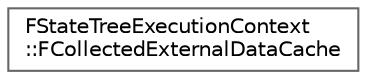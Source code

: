 digraph "Graphical Class Hierarchy"
{
 // INTERACTIVE_SVG=YES
 // LATEX_PDF_SIZE
  bgcolor="transparent";
  edge [fontname=Helvetica,fontsize=10,labelfontname=Helvetica,labelfontsize=10];
  node [fontname=Helvetica,fontsize=10,shape=box,height=0.2,width=0.4];
  rankdir="LR";
  Node0 [id="Node000000",label="FStateTreeExecutionContext\l::FCollectedExternalDataCache",height=0.2,width=0.4,color="grey40", fillcolor="white", style="filled",URL="$da/dd3/structFStateTreeExecutionContext_1_1FCollectedExternalDataCache.html",tooltip=" "];
}
